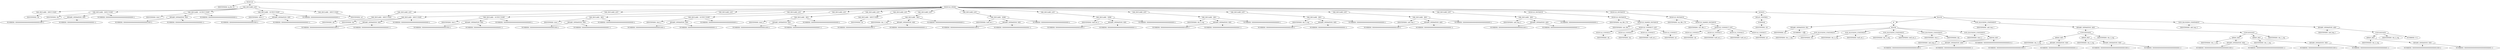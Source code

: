 digraph G {	
ranksep=.25;
	0 [label="MODULE"];
	1 [label="IDENTIFIERS: lp_fltr_v2"];
	0 -> 1;
	2 [label="VAR_DECLARE_LIST"];
	0 -> 2;
	3 [label="VAR_DECLARE:  INPUT PORT"];
	2 -> 3;
	4 [label="IDENTIFIERS: clk"];
	3 -> 4;
	5 [label="VAR_DECLARE:  INPUT PORT"];
	2 -> 5;
	6 [label="IDENTIFIERS: din"];
	5 -> 6;
	7 [label="BINARY_OPERATION: MIN"];
	5 -> 7;
	8 [label="NUMBERS: 00000000000000000000000000001000 ()"];
	7 -> 8;
	9 [label="NUMBERS: 00000000000000000000000000000001 ()"];
	7 -> 9;
	10 [label="NUMBERS: 00000000000000000000000000000000 ()"];
	5 -> 10;
	11 [label="VAR_DECLARE:  OUTPUT PORT"];
	2 -> 11;
	12 [label="IDENTIFIERS: dout_1"];
	11 -> 12;
	13 [label="BINARY_OPERATION: MIN"];
	11 -> 13;
	14 [label="NUMBERS: 00000000000000000000000000001000 ()"];
	13 -> 14;
	15 [label="NUMBERS: 00000000000000000000000000000001 ()"];
	13 -> 15;
	16 [label="NUMBERS: 00000000000000000000000000000000 ()"];
	11 -> 16;
	17 [label="VAR_DECLARE:  OUTPUT PORT"];
	2 -> 17;
	18 [label="IDENTIFIERS: dout_2"];
	17 -> 18;
	19 [label="BINARY_OPERATION: MIN"];
	17 -> 19;
	20 [label="NUMBERS: 00000000000000000000000000001000 ()"];
	19 -> 20;
	21 [label="NUMBERS: 00000000000000000000000000000001 ()"];
	19 -> 21;
	22 [label="NUMBERS: 00000000000000000000000000000000 ()"];
	17 -> 22;
	23 [label="VAR_DECLARE:  INPUT PORT"];
	2 -> 23;
	24 [label="IDENTIFIERS: nd"];
	23 -> 24;
	25 [label="MODULE_ITEMS"];
	0 -> 25;
	26 [label="VAR_DECLARE_LIST"];
	25 -> 26;
	27 [label="VAR_DECLARE:  INPUT PORT"];
	26 -> 27;
	28 [label="IDENTIFIERS: clk"];
	27 -> 28;
	29 [label="VAR_DECLARE_LIST"];
	25 -> 29;
	30 [label="VAR_DECLARE:  INPUT PORT"];
	29 -> 30;
	31 [label="IDENTIFIERS: din"];
	30 -> 31;
	32 [label="BINARY_OPERATION: MIN"];
	30 -> 32;
	33 [label="NUMBERS: 00000000000000000000000000001000 ()"];
	32 -> 33;
	34 [label="NUMBERS: 00000000000000000000000000000001 ()"];
	32 -> 34;
	35 [label="NUMBERS: 00000000000000000000000000000000 ()"];
	30 -> 35;
	36 [label="VAR_DECLARE_LIST"];
	25 -> 36;
	37 [label="VAR_DECLARE:  OUTPUT PORT"];
	36 -> 37;
	38 [label="IDENTIFIERS: dout_1"];
	37 -> 38;
	39 [label="BINARY_OPERATION: MIN"];
	37 -> 39;
	40 [label="NUMBERS: 00000000000000000000000000001000 ()"];
	39 -> 40;
	41 [label="NUMBERS: 00000000000000000000000000000001 ()"];
	39 -> 41;
	42 [label="NUMBERS: 00000000000000000000000000000000 ()"];
	37 -> 42;
	43 [label="VAR_DECLARE_LIST"];
	25 -> 43;
	44 [label="VAR_DECLARE:  REG"];
	43 -> 44;
	45 [label="IDENTIFIERS: dout_1"];
	44 -> 45;
	46 [label="BINARY_OPERATION: MIN"];
	44 -> 46;
	47 [label="NUMBERS: 00000000000000000000000000001000 ()"];
	46 -> 47;
	48 [label="NUMBERS: 00000000000000000000000000000001 ()"];
	46 -> 48;
	49 [label="NUMBERS: 00000000000000000000000000000000 ()"];
	44 -> 49;
	50 [label="VAR_DECLARE_LIST"];
	25 -> 50;
	51 [label="VAR_DECLARE:  OUTPUT PORT"];
	50 -> 51;
	52 [label="IDENTIFIERS: dout_2"];
	51 -> 52;
	53 [label="BINARY_OPERATION: MIN"];
	51 -> 53;
	54 [label="NUMBERS: 00000000000000000000000000001000 ()"];
	53 -> 54;
	55 [label="NUMBERS: 00000000000000000000000000000001 ()"];
	53 -> 55;
	56 [label="NUMBERS: 00000000000000000000000000000000 ()"];
	51 -> 56;
	57 [label="VAR_DECLARE_LIST"];
	25 -> 57;
	58 [label="VAR_DECLARE:  REG"];
	57 -> 58;
	59 [label="IDENTIFIERS: dout_2"];
	58 -> 59;
	60 [label="BINARY_OPERATION: MIN"];
	58 -> 60;
	61 [label="NUMBERS: 00000000000000000000000000001000 ()"];
	60 -> 61;
	62 [label="NUMBERS: 00000000000000000000000000000001 ()"];
	60 -> 62;
	63 [label="NUMBERS: 00000000000000000000000000000000 ()"];
	58 -> 63;
	64 [label="VAR_DECLARE_LIST"];
	25 -> 64;
	65 [label="VAR_DECLARE:  INPUT PORT"];
	64 -> 65;
	66 [label="IDENTIFIERS: nd"];
	65 -> 66;
	67 [label="VAR_DECLARE_LIST"];
	25 -> 67;
	68 [label="VAR_DECLARE:  REG"];
	67 -> 68;
	69 [label="IDENTIFIERS: din_1_reg"];
	68 -> 69;
	70 [label="BINARY_OPERATION: MIN"];
	68 -> 70;
	71 [label="NUMBERS: 00000000000000000000000000001000 ()"];
	70 -> 71;
	72 [label="NUMBERS: 00000000000000000000000000000001 ()"];
	70 -> 72;
	73 [label="NUMBERS: 00000000000000000000000000000000 ()"];
	68 -> 73;
	74 [label="VAR_DECLARE_LIST"];
	25 -> 74;
	75 [label="VAR_DECLARE:  WIRE"];
	74 -> 75;
	76 [label="IDENTIFIERS: buff_out_1"];
	75 -> 76;
	77 [label="BINARY_OPERATION: MIN"];
	75 -> 77;
	78 [label="NUMBERS: 00000000000000000000000000001000 ()"];
	77 -> 78;
	79 [label="NUMBERS: 00000000000000000000000000000001 ()"];
	77 -> 79;
	80 [label="NUMBERS: 00000000000000000000000000000000 ()"];
	75 -> 80;
	81 [label="VAR_DECLARE_LIST"];
	25 -> 81;
	82 [label="VAR_DECLARE:  WIRE"];
	81 -> 82;
	83 [label="IDENTIFIERS: buff_out_2"];
	82 -> 83;
	84 [label="BINARY_OPERATION: MIN"];
	82 -> 84;
	85 [label="NUMBERS: 00000000000000000000000000001000 ()"];
	84 -> 85;
	86 [label="NUMBERS: 00000000000000000000000000000001 ()"];
	84 -> 86;
	87 [label="NUMBERS: 00000000000000000000000000000000 ()"];
	82 -> 87;
	88 [label="VAR_DECLARE_LIST"];
	25 -> 88;
	89 [label="VAR_DECLARE:  REG"];
	88 -> 89;
	90 [label="IDENTIFIERS: din_2_reg"];
	89 -> 90;
	91 [label="BINARY_OPERATION: MIN"];
	89 -> 91;
	92 [label="NUMBERS: 00000000000000000000000000001000 ()"];
	91 -> 92;
	93 [label="NUMBERS: 00000000000000000000000000000001 ()"];
	91 -> 93;
	94 [label="NUMBERS: 00000000000000000000000000000000 ()"];
	89 -> 94;
	95 [label="VAR_DECLARE_LIST"];
	25 -> 95;
	96 [label="VAR_DECLARE:  REG"];
	95 -> 96;
	97 [label="IDENTIFIERS: din_3_reg"];
	96 -> 97;
	98 [label="BINARY_OPERATION: MIN"];
	96 -> 98;
	99 [label="NUMBERS: 00000000000000000000000000001000 ()"];
	98 -> 99;
	100 [label="NUMBERS: 00000000000000000000000000000001 ()"];
	98 -> 100;
	101 [label="NUMBERS: 00000000000000000000000000000000 ()"];
	96 -> 101;
	102 [label="VAR_DECLARE_LIST"];
	25 -> 102;
	103 [label="VAR_DECLARE:  REG"];
	102 -> 103;
	104 [label="IDENTIFIERS: add_tmp_1"];
	103 -> 104;
	105 [label="BINARY_OPERATION: ADD"];
	103 -> 105;
	106 [label="NUMBERS: 00000000000000000000000000001000 ()"];
	105 -> 106;
	107 [label="NUMBERS: 00000000000000000000000000000001 ()"];
	105 -> 107;
	108 [label="NUMBERS: 00000000000000000000000000000000 ()"];
	103 -> 108;
	109 [label="VAR_DECLARE_LIST"];
	25 -> 109;
	110 [label="VAR_DECLARE:  REG"];
	109 -> 110;
	111 [label="IDENTIFIERS: add_tmp_2"];
	110 -> 111;
	112 [label="BINARY_OPERATION: ADD"];
	110 -> 112;
	113 [label="NUMBERS: 00000000000000000000000000001000 ()"];
	112 -> 113;
	114 [label="NUMBERS: 00000000000000000000000000000001 ()"];
	112 -> 114;
	115 [label="NUMBERS: 00000000000000000000000000000000 ()"];
	110 -> 115;
	116 [label="MODULE_INSTANCE"];
	25 -> 116;
	117 [label="MODULE_INSTANCE"];
	116 -> 117;
	118 [label="IDENTIFIERS: my_fifo_179"];
	117 -> 118;
	119 [label="MODULE_NAMED_INSTANCE"];
	117 -> 119;
	120 [label="IDENTIFIERS: ints_fifo_1"];
	119 -> 120;
	121 [label="MODULE_CONNECT_LIST"];
	119 -> 121;
	122 [label="MODULE_CONNECT"];
	121 -> 122;
	123 [label="IDENTIFIERS: clk"];
	122 -> 123;
	124 [label="MODULE_CONNECT"];
	121 -> 124;
	125 [label="IDENTIFIERS: din"];
	124 -> 125;
	126 [label="MODULE_CONNECT"];
	121 -> 126;
	127 [label="IDENTIFIERS: buff_out_1"];
	126 -> 127;
	128 [label="MODULE_CONNECT"];
	121 -> 128;
	129 [label="IDENTIFIERS: nd"];
	128 -> 129;
	130 [label="MODULE_INSTANCE"];
	25 -> 130;
	131 [label="MODULE_INSTANCE"];
	130 -> 131;
	132 [label="IDENTIFIERS: my_fifo_179"];
	131 -> 132;
	133 [label="MODULE_NAMED_INSTANCE"];
	131 -> 133;
	134 [label="IDENTIFIERS: ints_fifo_2"];
	133 -> 134;
	135 [label="MODULE_CONNECT_LIST"];
	133 -> 135;
	136 [label="MODULE_CONNECT"];
	135 -> 136;
	137 [label="IDENTIFIERS: clk"];
	136 -> 137;
	138 [label="MODULE_CONNECT"];
	135 -> 138;
	139 [label="IDENTIFIERS: buff_out_1"];
	138 -> 139;
	140 [label="MODULE_CONNECT"];
	135 -> 140;
	141 [label="IDENTIFIERS: buff_out_2"];
	140 -> 141;
	142 [label="MODULE_CONNECT"];
	135 -> 142;
	143 [label="IDENTIFIERS: nd"];
	142 -> 143;
	144 [label="ALWAYS"];
	25 -> 144;
	145 [label="DELAY_CONTROL"];
	144 -> 145;
	146 [label="POSEDGE"];
	145 -> 146;
	147 [label="IDENTIFIERS: clk"];
	146 -> 147;
	148 [label="BLOCK"];
	144 -> 148;
	149 [label="IF"];
	148 -> 149;
	150 [label="BINARY_OPERATION: lEQ"];
	149 -> 150;
	151 [label="IDENTIFIERS: nd"];
	150 -> 151;
	152 [label="NUMBERS: 1 ()"];
	150 -> 152;
	153 [label="BLOCK"];
	149 -> 153;
	154 [label="NON_BLOCKING_STATEMENT"];
	153 -> 154;
	155 [label="IDENTIFIERS: din_1_reg"];
	154 -> 155;
	156 [label="IDENTIFIERS: din"];
	154 -> 156;
	157 [label="NON_BLOCKING_STATEMENT"];
	153 -> 157;
	158 [label="IDENTIFIERS: din_2_reg"];
	157 -> 158;
	159 [label="IDENTIFIERS: buff_out_1"];
	157 -> 159;
	160 [label="NON_BLOCKING_STATEMENT"];
	153 -> 160;
	161 [label="IDENTIFIERS: din_3_reg"];
	160 -> 161;
	162 [label="IDENTIFIERS: buff_out_2"];
	160 -> 162;
	163 [label="NON_BLOCKING_STATEMENT"];
	153 -> 163;
	164 [label="IDENTIFIERS: dout_1"];
	163 -> 164;
	165 [label="IDENTIFIERS: din"];
	163 -> 165;
	166 [label="NON_BLOCKING_STATEMENT"];
	153 -> 166;
	167 [label="IDENTIFIERS: dout_2"];
	166 -> 167;
	168 [label="RANGE_REF"];
	166 -> 168;
	169 [label="IDENTIFIERS: add_tmp_2"];
	168 -> 169;
	170 [label="BINARY_OPERATION: ADD"];
	168 -> 170;
	171 [label="NUMBERS: 00000000000000000000000000001000 ()"];
	170 -> 171;
	172 [label="NUMBERS: 00000000000000000000000000000001 ()"];
	170 -> 172;
	173 [label="NUMBERS: 00000000000000000000000000000010 ()"];
	168 -> 173;
	174 [label="NON_BLOCKING_STATEMENT"];
	148 -> 174;
	175 [label="IDENTIFIERS: add_tmp_1"];
	174 -> 175;
	176 [label="BINARY_OPERATION: ADD"];
	174 -> 176;
	177 [label="CONCATENATE"];
	176 -> 177;
	178 [label="ARRAY_REF"];
	177 -> 178;
	179 [label="IDENTIFIERS: din_3_reg"];
	178 -> 179;
	180 [label="BINARY_OPERATION: MIN"];
	178 -> 180;
	181 [label="NUMBERS: 00000000000000000000000000001000 ()"];
	180 -> 181;
	182 [label="NUMBERS: 00000000000000000000000000000001 ()"];
	180 -> 182;
	183 [label="ARRAY_REF"];
	177 -> 183;
	184 [label="IDENTIFIERS: din_3_reg"];
	183 -> 184;
	185 [label="BINARY_OPERATION: MIN"];
	183 -> 185;
	186 [label="NUMBERS: 00000000000000000000000000001000 ()"];
	185 -> 186;
	187 [label="NUMBERS: 00000000000000000000000000000001 ()"];
	185 -> 187;
	188 [label="IDENTIFIERS: din_3_reg"];
	177 -> 188;
	189 [label="CONCATENATE"];
	176 -> 189;
	190 [label="ARRAY_REF"];
	189 -> 190;
	191 [label="IDENTIFIERS: din_1_reg"];
	190 -> 191;
	192 [label="BINARY_OPERATION: MIN"];
	190 -> 192;
	193 [label="NUMBERS: 00000000000000000000000000001000 ()"];
	192 -> 193;
	194 [label="NUMBERS: 00000000000000000000000000000001 ()"];
	192 -> 194;
	195 [label="ARRAY_REF"];
	189 -> 195;
	196 [label="IDENTIFIERS: din_1_reg"];
	195 -> 196;
	197 [label="BINARY_OPERATION: MIN"];
	195 -> 197;
	198 [label="NUMBERS: 00000000000000000000000000001000 ()"];
	197 -> 198;
	199 [label="NUMBERS: 00000000000000000000000000000001 ()"];
	197 -> 199;
	200 [label="IDENTIFIERS: din_1_reg"];
	189 -> 200;
	201 [label="NON_BLOCKING_STATEMENT"];
	148 -> 201;
	202 [label="IDENTIFIERS: add_tmp_2"];
	201 -> 202;
	203 [label="BINARY_OPERATION: ADD"];
	201 -> 203;
	204 [label="IDENTIFIERS: add_tmp_1"];
	203 -> 204;
	205 [label="CONCATENATE"];
	203 -> 205;
	206 [label="ARRAY_REF"];
	205 -> 206;
	207 [label="IDENTIFIERS: din_2_reg"];
	206 -> 207;
	208 [label="BINARY_OPERATION: MIN"];
	206 -> 208;
	209 [label="NUMBERS: 00000000000000000000000000001000 ()"];
	208 -> 209;
	210 [label="NUMBERS: 00000000000000000000000000000001 ()"];
	208 -> 210;
	211 [label="IDENTIFIERS: din_2_reg"];
	205 -> 211;
	212 [label="NUMBERS: 0 ()"];
	205 -> 212;
}
